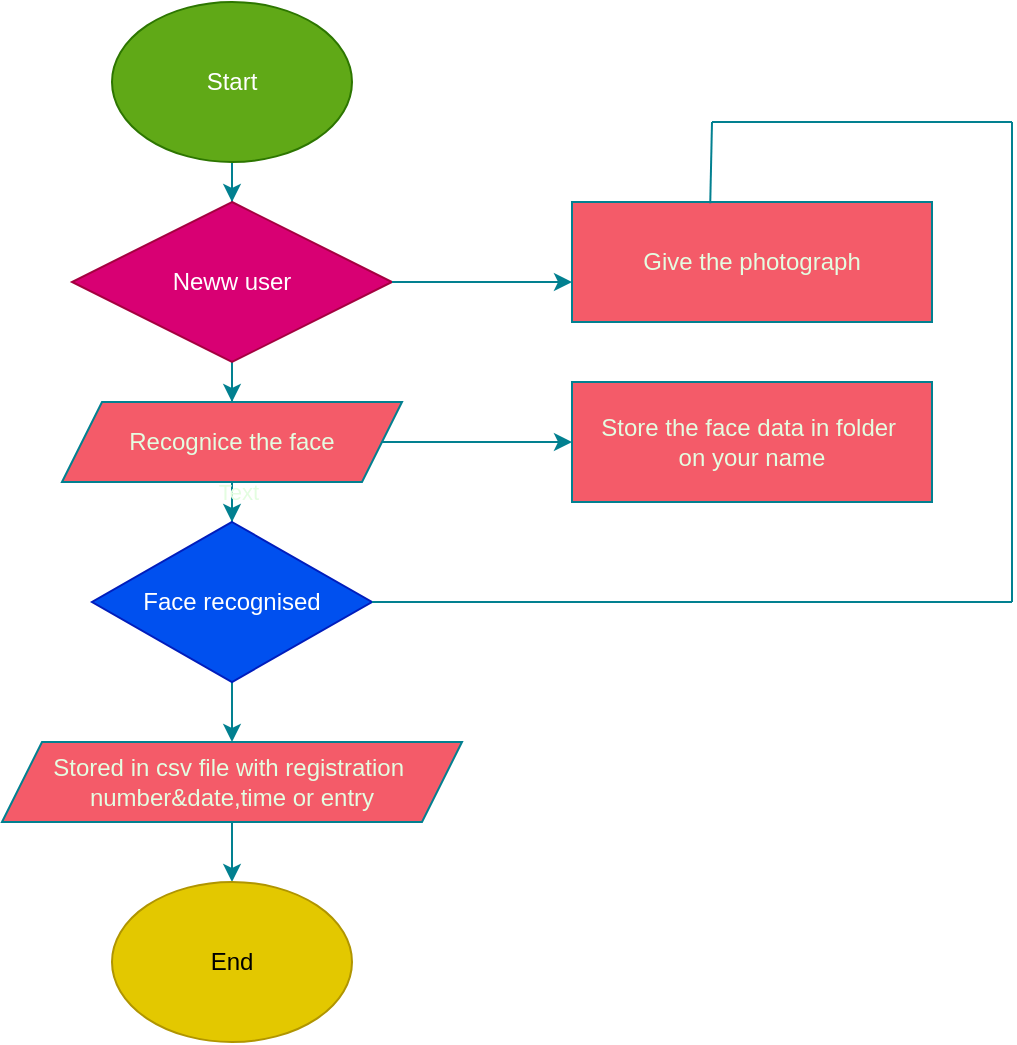 <mxfile version="28.2.3">
  <diagram name="Page-1" id="CxtzycdDzUgCcl5UCyce">
    <mxGraphModel dx="1042" dy="562" grid="1" gridSize="10" guides="1" tooltips="1" connect="1" arrows="1" fold="1" page="1" pageScale="1" pageWidth="827" pageHeight="1169" background="#ffffff" math="0" shadow="0" adaptiveColors="none">
      <root>
        <mxCell id="0" />
        <mxCell id="1" parent="0" />
        <mxCell id="gJ7c2ORcNKjMw1yRVnQJ-59" value="" style="edgeStyle=orthogonalEdgeStyle;rounded=0;orthogonalLoop=1;jettySize=auto;html=1;strokeColor=#028090;fontColor=default;fillColor=#F45B69;labelBackgroundColor=none;" edge="1" parent="1" source="gJ7c2ORcNKjMw1yRVnQJ-57" target="gJ7c2ORcNKjMw1yRVnQJ-58">
          <mxGeometry relative="1" as="geometry" />
        </mxCell>
        <mxCell id="gJ7c2ORcNKjMw1yRVnQJ-57" value="Start" style="ellipse;whiteSpace=wrap;html=1;strokeColor=#2D7600;fontColor=#ffffff;fillColor=#60a917;labelBackgroundColor=none;" vertex="1" parent="1">
          <mxGeometry x="310" y="30" width="120" height="80" as="geometry" />
        </mxCell>
        <mxCell id="gJ7c2ORcNKjMw1yRVnQJ-61" value="" style="edgeStyle=orthogonalEdgeStyle;rounded=0;orthogonalLoop=1;jettySize=auto;html=1;strokeColor=#028090;fontColor=default;fillColor=#F45B69;labelBackgroundColor=none;" edge="1" parent="1" source="gJ7c2ORcNKjMw1yRVnQJ-58" target="gJ7c2ORcNKjMw1yRVnQJ-60">
          <mxGeometry relative="1" as="geometry" />
        </mxCell>
        <mxCell id="gJ7c2ORcNKjMw1yRVnQJ-58" value="Neww user" style="rhombus;whiteSpace=wrap;html=1;fillColor=#d80073;strokeColor=#A50040;fontColor=#ffffff;labelBackgroundColor=none;" vertex="1" parent="1">
          <mxGeometry x="290" y="130" width="160" height="80" as="geometry" />
        </mxCell>
        <mxCell id="gJ7c2ORcNKjMw1yRVnQJ-63" value="" style="edgeStyle=orthogonalEdgeStyle;rounded=0;orthogonalLoop=1;jettySize=auto;html=1;strokeColor=#028090;fontColor=default;fillColor=#F45B69;labelBackgroundColor=none;" edge="1" parent="1" source="gJ7c2ORcNKjMw1yRVnQJ-60" target="gJ7c2ORcNKjMw1yRVnQJ-62">
          <mxGeometry relative="1" as="geometry" />
        </mxCell>
        <mxCell id="gJ7c2ORcNKjMw1yRVnQJ-70" value="Text" style="edgeLabel;html=1;align=center;verticalAlign=middle;resizable=0;points=[];strokeColor=#028090;fontColor=#E4FDE1;fillColor=#F45B69;labelBackgroundColor=none;" vertex="1" connectable="0" parent="gJ7c2ORcNKjMw1yRVnQJ-63">
          <mxGeometry x="0.5" y="3" relative="1" as="geometry">
            <mxPoint as="offset" />
          </mxGeometry>
        </mxCell>
        <mxCell id="gJ7c2ORcNKjMw1yRVnQJ-60" value="Recognice the face" style="shape=parallelogram;perimeter=parallelogramPerimeter;whiteSpace=wrap;html=1;fixedSize=1;fillColor=#F45B69;strokeColor=#028090;fontColor=#E4FDE1;labelBackgroundColor=none;" vertex="1" parent="1">
          <mxGeometry x="285" y="230" width="170" height="40" as="geometry" />
        </mxCell>
        <mxCell id="gJ7c2ORcNKjMw1yRVnQJ-65" value="" style="edgeStyle=orthogonalEdgeStyle;rounded=0;orthogonalLoop=1;jettySize=auto;html=1;strokeColor=#028090;fontColor=default;fillColor=#F45B69;labelBackgroundColor=none;" edge="1" parent="1" source="gJ7c2ORcNKjMw1yRVnQJ-62" target="gJ7c2ORcNKjMw1yRVnQJ-64">
          <mxGeometry relative="1" as="geometry" />
        </mxCell>
        <mxCell id="gJ7c2ORcNKjMw1yRVnQJ-62" value="Face recognised" style="rhombus;whiteSpace=wrap;html=1;fillColor=#0050ef;strokeColor=#001DBC;fontColor=#ffffff;labelBackgroundColor=none;" vertex="1" parent="1">
          <mxGeometry x="300" y="290" width="140" height="80" as="geometry" />
        </mxCell>
        <mxCell id="gJ7c2ORcNKjMw1yRVnQJ-67" value="" style="edgeStyle=orthogonalEdgeStyle;rounded=0;orthogonalLoop=1;jettySize=auto;html=1;strokeColor=#028090;fontColor=default;fillColor=#F45B69;labelBackgroundColor=none;" edge="1" parent="1" source="gJ7c2ORcNKjMw1yRVnQJ-64" target="gJ7c2ORcNKjMw1yRVnQJ-66">
          <mxGeometry relative="1" as="geometry" />
        </mxCell>
        <mxCell id="gJ7c2ORcNKjMw1yRVnQJ-64" value="Stored in csv file with registration&amp;nbsp;&lt;div&gt;number&amp;amp;date,time or entry&lt;/div&gt;" style="shape=parallelogram;perimeter=parallelogramPerimeter;whiteSpace=wrap;html=1;fixedSize=1;fillColor=#F45B69;strokeColor=#028090;fontColor=#E4FDE1;labelBackgroundColor=none;" vertex="1" parent="1">
          <mxGeometry x="255" y="400" width="230" height="40" as="geometry" />
        </mxCell>
        <mxCell id="gJ7c2ORcNKjMw1yRVnQJ-66" value="End" style="ellipse;whiteSpace=wrap;html=1;fillColor=#e3c800;strokeColor=#B09500;fontColor=#000000;labelBackgroundColor=none;" vertex="1" parent="1">
          <mxGeometry x="310" y="470" width="120" height="80" as="geometry" />
        </mxCell>
        <mxCell id="gJ7c2ORcNKjMw1yRVnQJ-68" value="Give the photograph" style="rounded=0;whiteSpace=wrap;html=1;strokeColor=#028090;fontColor=#E4FDE1;fillColor=#F45B69;labelBackgroundColor=none;" vertex="1" parent="1">
          <mxGeometry x="540" y="130" width="180" height="60" as="geometry" />
        </mxCell>
        <mxCell id="gJ7c2ORcNKjMw1yRVnQJ-69" value="Store the face data in folder&amp;nbsp;&lt;div&gt;on your name&lt;/div&gt;" style="rounded=0;whiteSpace=wrap;html=1;strokeColor=#028090;fontColor=#E4FDE1;fillColor=#F45B69;labelBackgroundColor=none;" vertex="1" parent="1">
          <mxGeometry x="540" y="220" width="180" height="60" as="geometry" />
        </mxCell>
        <mxCell id="gJ7c2ORcNKjMw1yRVnQJ-71" value="" style="endArrow=none;html=1;rounded=0;strokeColor=#028090;fontColor=#E4FDE1;fillColor=#F45B69;exitX=1;exitY=0.5;exitDx=0;exitDy=0;" edge="1" parent="1" source="gJ7c2ORcNKjMw1yRVnQJ-62">
          <mxGeometry width="50" height="50" relative="1" as="geometry">
            <mxPoint x="430" y="310" as="sourcePoint" />
            <mxPoint x="760" y="330" as="targetPoint" />
            <Array as="points" />
          </mxGeometry>
        </mxCell>
        <mxCell id="gJ7c2ORcNKjMw1yRVnQJ-72" value="" style="endArrow=none;html=1;rounded=0;strokeColor=#028090;fontColor=#E4FDE1;fillColor=#F45B69;" edge="1" parent="1">
          <mxGeometry width="50" height="50" relative="1" as="geometry">
            <mxPoint x="760" y="330" as="sourcePoint" />
            <mxPoint x="760" y="90" as="targetPoint" />
            <Array as="points" />
          </mxGeometry>
        </mxCell>
        <mxCell id="gJ7c2ORcNKjMw1yRVnQJ-73" value="" style="endArrow=none;html=1;rounded=0;strokeColor=#028090;fontColor=#E4FDE1;fillColor=#F45B69;" edge="1" parent="1">
          <mxGeometry width="50" height="50" relative="1" as="geometry">
            <mxPoint x="610" y="90" as="sourcePoint" />
            <mxPoint x="760" y="90" as="targetPoint" />
          </mxGeometry>
        </mxCell>
        <mxCell id="gJ7c2ORcNKjMw1yRVnQJ-74" value="" style="endArrow=none;html=1;rounded=0;strokeColor=#028090;fontColor=#E4FDE1;fillColor=#F45B69;exitX=0.384;exitY=0.01;exitDx=0;exitDy=0;exitPerimeter=0;" edge="1" parent="1" source="gJ7c2ORcNKjMw1yRVnQJ-68">
          <mxGeometry width="50" height="50" relative="1" as="geometry">
            <mxPoint x="610" y="120" as="sourcePoint" />
            <mxPoint x="610" y="90" as="targetPoint" />
          </mxGeometry>
        </mxCell>
        <mxCell id="gJ7c2ORcNKjMw1yRVnQJ-75" value="" style="endArrow=classic;html=1;rounded=0;strokeColor=#028090;fontColor=#E4FDE1;fillColor=#F45B69;" edge="1" parent="1">
          <mxGeometry width="50" height="50" relative="1" as="geometry">
            <mxPoint x="450" y="170" as="sourcePoint" />
            <mxPoint x="540" y="170" as="targetPoint" />
            <Array as="points" />
          </mxGeometry>
        </mxCell>
        <mxCell id="gJ7c2ORcNKjMw1yRVnQJ-78" value="" style="endArrow=classic;html=1;rounded=0;strokeColor=#028090;fontColor=#E4FDE1;fillColor=#F45B69;entryX=0;entryY=0.5;entryDx=0;entryDy=0;exitX=1;exitY=0.5;exitDx=0;exitDy=0;" edge="1" parent="1" source="gJ7c2ORcNKjMw1yRVnQJ-60" target="gJ7c2ORcNKjMw1yRVnQJ-69">
          <mxGeometry width="50" height="50" relative="1" as="geometry">
            <mxPoint x="390" y="310" as="sourcePoint" />
            <mxPoint x="440" y="260" as="targetPoint" />
          </mxGeometry>
        </mxCell>
      </root>
    </mxGraphModel>
  </diagram>
</mxfile>
